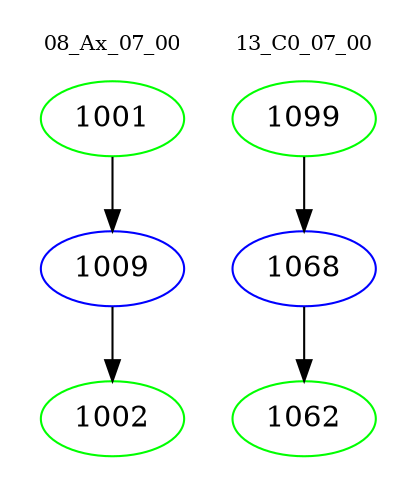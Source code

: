 digraph{
subgraph cluster_0 {
color = white
label = "08_Ax_07_00";
fontsize=10;
T0_1001 [label="1001", color="green"]
T0_1001 -> T0_1009 [color="black"]
T0_1009 [label="1009", color="blue"]
T0_1009 -> T0_1002 [color="black"]
T0_1002 [label="1002", color="green"]
}
subgraph cluster_1 {
color = white
label = "13_C0_07_00";
fontsize=10;
T1_1099 [label="1099", color="green"]
T1_1099 -> T1_1068 [color="black"]
T1_1068 [label="1068", color="blue"]
T1_1068 -> T1_1062 [color="black"]
T1_1062 [label="1062", color="green"]
}
}
